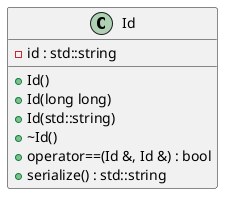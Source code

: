 @startuml





/' Objects '/

class Id {
	+Id()
	+Id(long long)
	+Id(std::string)
	+~Id()
	+operator==(Id &, Id &) : bool
	-id : std::string
	+serialize() : std::string
}





/' Inheritance relationships '/




/' Aggregation relationships '/





/' Nested objects '/



@enduml

